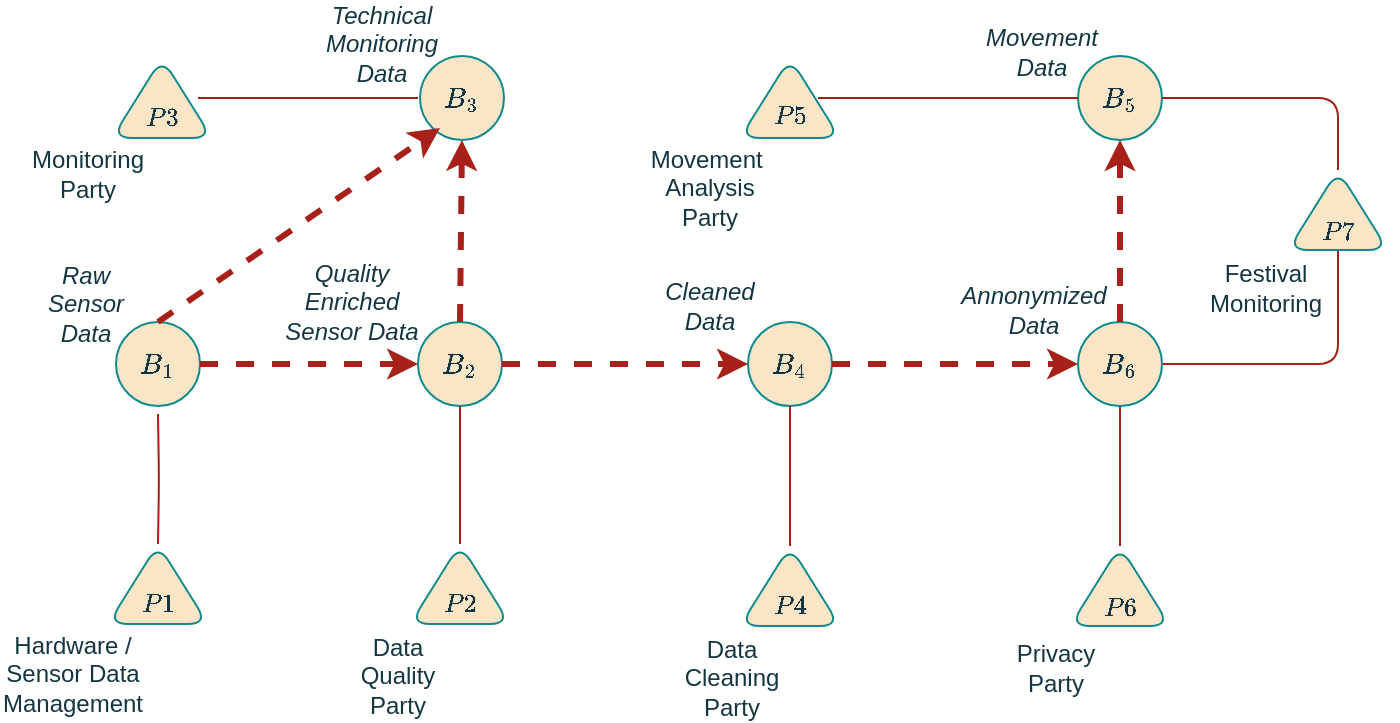 <mxfile version="17.2.4" type="device"><diagram id="Xxy66k4GiAd_RfEjXmom" name="Page-1"><mxGraphModel dx="782" dy="579" grid="1" gridSize="10" guides="1" tooltips="1" connect="1" arrows="1" fold="1" page="1" pageScale="1" pageWidth="850" pageHeight="1100" background="none" math="1" shadow="0"><root><mxCell id="0"/><mxCell id="1" parent="0"/><mxCell id="GrZ2oYzF5I4NXES9glj9-5" value="" style="triangle;whiteSpace=wrap;html=1;rotation=-90;fillColor=#FAE5C7;strokeColor=#0F8B8D;fontColor=#143642;rounded=1;" parent="1" vertex="1"><mxGeometry x="455" y="514" width="40" height="50" as="geometry"/></mxCell><mxCell id="nm4b1qJdmRlsf0xmqOdi-2" value="\(B_{3}\)" style="ellipse;whiteSpace=wrap;html=1;aspect=fixed;fillColor=#FAE5C7;strokeColor=#0F8B8D;fontColor=#143642;rounded=1;" parent="1" vertex="1"><mxGeometry x="290" y="274" width="42" height="42" as="geometry"/></mxCell><mxCell id="nm4b1qJdmRlsf0xmqOdi-3" value="\(B_{1}\)" style="ellipse;whiteSpace=wrap;html=1;aspect=fixed;fillColor=#FAE5C7;strokeColor=#0F8B8D;fontColor=#143642;rounded=1;" parent="1" vertex="1"><mxGeometry x="138" y="407" width="42" height="42" as="geometry"/></mxCell><mxCell id="nm4b1qJdmRlsf0xmqOdi-7" value="\(B_{2}\)" style="ellipse;whiteSpace=wrap;html=1;aspect=fixed;fillColor=#FAE5C7;strokeColor=#0F8B8D;fontColor=#143642;rounded=1;" parent="1" vertex="1"><mxGeometry x="289" y="407" width="42" height="42" as="geometry"/></mxCell><mxCell id="nm4b1qJdmRlsf0xmqOdi-12" value="" style="endArrow=none;html=1;rounded=1;fontColor=#143642;strokeColor=#A8201A;fillColor=#FAE5C7;edgeStyle=orthogonalEdgeStyle;exitX=0.5;exitY=1;exitDx=0;exitDy=0;labelBackgroundColor=#DAD2D8;entryX=1;entryY=0.5;entryDx=0;entryDy=0;" parent="1" source="nm4b1qJdmRlsf0xmqOdi-7" target="GrZ2oYzF5I4NXES9glj9-1" edge="1"><mxGeometry width="50" height="50" relative="1" as="geometry"><mxPoint x="35" y="253" as="sourcePoint"/><mxPoint x="329" y="503" as="targetPoint"/></mxGeometry></mxCell><mxCell id="nm4b1qJdmRlsf0xmqOdi-17" value="" style="endArrow=none;html=1;rounded=1;fontColor=#143642;strokeColor=#A8201A;fillColor=#FAE5C7;edgeStyle=orthogonalEdgeStyle;labelBackgroundColor=#DAD2D8;entryX=1;entryY=0.5;entryDx=0;entryDy=0;" parent="1" target="GrZ2oYzF5I4NXES9glj9-3" edge="1"><mxGeometry width="50" height="50" relative="1" as="geometry"><mxPoint x="159" y="453" as="sourcePoint"/><mxPoint x="19" y="393" as="targetPoint"/></mxGeometry></mxCell><mxCell id="nm4b1qJdmRlsf0xmqOdi-31" value="Data Cleaning&lt;br&gt;Party" style="text;html=1;strokeColor=none;fillColor=none;align=center;verticalAlign=middle;whiteSpace=wrap;rounded=1;fontColor=#143642;" parent="1" vertex="1"><mxGeometry x="416" y="570" width="60" height="30" as="geometry"/></mxCell><mxCell id="OHKt7kMKZ8dv-U0sJx1q-4" value="" style="group;fontColor=#143642;" parent="1" vertex="1" connectable="0"><mxGeometry x="281" y="518" width="60" height="85" as="geometry"/></mxCell><mxCell id="GrZ2oYzF5I4NXES9glj9-1" value="" style="triangle;whiteSpace=wrap;html=1;rotation=-90;fillColor=#FAE5C7;strokeColor=#0F8B8D;fontColor=#143642;rounded=1;" parent="OHKt7kMKZ8dv-U0sJx1q-4" vertex="1"><mxGeometry x="9" y="-5" width="40" height="50" as="geometry"/></mxCell><mxCell id="OHKt7kMKZ8dv-U0sJx1q-3" value="&lt;font style=&quot;font-size: 11px&quot;&gt;\(P2\)&lt;/font&gt;" style="text;html=1;strokeColor=none;fillColor=none;align=center;verticalAlign=middle;whiteSpace=wrap;rounded=0;fontColor=#143642;" parent="OHKt7kMKZ8dv-U0sJx1q-4" vertex="1"><mxGeometry x="-1" y="15" width="60" height="30" as="geometry"/></mxCell><mxCell id="GrZ2oYzF5I4NXES9glj9-11" value="Data Quality Party" style="text;html=1;strokeColor=none;fillColor=none;align=center;verticalAlign=middle;whiteSpace=wrap;rounded=1;fontColor=#143642;" parent="1" vertex="1"><mxGeometry x="249" y="569" width="60" height="30" as="geometry"/></mxCell><mxCell id="OHKt7kMKZ8dv-U0sJx1q-13" value="" style="endArrow=none;html=1;rounded=1;fontSize=11;entryX=1;entryY=0.5;entryDx=0;entryDy=0;labelBackgroundColor=default;strokeColor=#A8201A;fontColor=#143642;exitX=0;exitY=0.5;exitDx=0;exitDy=0;sketch=0;fillColor=#FAE5C7;" parent="1" source="ISFWjpd0Tq75l9kjUsrg-3" target="OHKt7kMKZ8dv-U0sJx1q-56" edge="1"><mxGeometry width="50" height="50" relative="1" as="geometry"><mxPoint x="529" y="333" as="sourcePoint"/><mxPoint x="169" y="133" as="targetPoint"/><Array as="points"><mxPoint x="749" y="428"/></Array></mxGeometry></mxCell><mxCell id="GrZ2oYzF5I4NXES9glj9-3" value="" style="triangle;whiteSpace=wrap;html=1;rotation=-90;fillColor=#FAE5C7;strokeColor=#0F8B8D;fontColor=#143642;rounded=1;" parent="1" vertex="1"><mxGeometry x="139" y="513" width="40" height="50" as="geometry"/></mxCell><mxCell id="GrZ2oYzF5I4NXES9glj9-12" value="Hardware / Sensor Data Management" style="text;html=1;strokeColor=none;fillColor=none;align=center;verticalAlign=middle;whiteSpace=wrap;rounded=1;fontColor=#143642;" parent="1" vertex="1"><mxGeometry x="80" y="568" width="73" height="30" as="geometry"/></mxCell><mxCell id="OHKt7kMKZ8dv-U0sJx1q-5" value="&lt;font style=&quot;font-size: 11px&quot;&gt;\(P1\)&lt;/font&gt;" style="text;html=1;strokeColor=none;fillColor=none;align=center;verticalAlign=middle;whiteSpace=wrap;rounded=0;fontColor=#143642;" parent="1" vertex="1"><mxGeometry x="129" y="533" width="60" height="30" as="geometry"/></mxCell><mxCell id="OHKt7kMKZ8dv-U0sJx1q-18" value="" style="endArrow=classic;html=1;rounded=1;dashed=1;sketch=0;fontColor=#143642;strokeColor=#A8201A;strokeWidth=3;fillColor=#FAE5C7;exitX=1;exitY=0.5;exitDx=0;exitDy=0;entryX=0;entryY=0.5;entryDx=0;entryDy=0;labelBackgroundColor=#DAD2D8;" parent="1" source="nm4b1qJdmRlsf0xmqOdi-3" target="nm4b1qJdmRlsf0xmqOdi-7" edge="1"><mxGeometry width="50" height="50" relative="1" as="geometry"><mxPoint x="279" y="273" as="sourcePoint"/><mxPoint x="329" y="223" as="targetPoint"/></mxGeometry></mxCell><mxCell id="OHKt7kMKZ8dv-U0sJx1q-19" value="&lt;span style=&quot;color: rgb(20 , 54 , 66)&quot;&gt;Raw Sensor Data&lt;/span&gt;" style="text;html=1;strokeColor=none;fillColor=none;align=center;verticalAlign=middle;whiteSpace=wrap;rounded=0;fontColor=#143642;fontStyle=2" parent="1" vertex="1"><mxGeometry x="93" y="383" width="60" height="30" as="geometry"/></mxCell><mxCell id="OHKt7kMKZ8dv-U0sJx1q-20" value="Quality Enriched Sensor Data" style="text;html=1;strokeColor=none;fillColor=none;align=center;verticalAlign=middle;whiteSpace=wrap;rounded=1;fontColor=#143642;fontStyle=2" parent="1" vertex="1"><mxGeometry x="221" y="382" width="70" height="30" as="geometry"/></mxCell><mxCell id="OHKt7kMKZ8dv-U0sJx1q-21" value="\(B_5\)" style="ellipse;whiteSpace=wrap;html=1;aspect=fixed;fillColor=#FAE5C7;strokeColor=#0F8B8D;fontColor=#143642;rounded=1;" parent="1" vertex="1"><mxGeometry x="619" y="274" width="42" height="42" as="geometry"/></mxCell><mxCell id="OHKt7kMKZ8dv-U0sJx1q-26" value="\(B_{4}\)" style="ellipse;whiteSpace=wrap;html=1;aspect=fixed;fillColor=#FAE5C7;strokeColor=#0F8B8D;fontColor=#143642;rounded=1;" parent="1" vertex="1"><mxGeometry x="454" y="407" width="42" height="42" as="geometry"/></mxCell><mxCell id="OHKt7kMKZ8dv-U0sJx1q-27" value="Technical Monitoring Data" style="text;html=1;strokeColor=none;fillColor=none;align=center;verticalAlign=middle;whiteSpace=wrap;rounded=1;fontColor=#143642;fontStyle=2;arcSize=50;" parent="1" vertex="1"><mxGeometry x="241" y="253" width="60" height="30" as="geometry"/></mxCell><mxCell id="OHKt7kMKZ8dv-U0sJx1q-29" value="&lt;font style=&quot;font-size: 11px&quot;&gt;\(P4\)&lt;/font&gt;" style="text;html=1;strokeColor=none;fillColor=none;align=center;verticalAlign=middle;whiteSpace=wrap;rounded=0;fontColor=#143642;" parent="1" vertex="1"><mxGeometry x="445" y="534" width="60" height="30" as="geometry"/></mxCell><mxCell id="OHKt7kMKZ8dv-U0sJx1q-30" value="" style="endArrow=classic;html=1;rounded=1;sketch=0;fontColor=#143642;strokeColor=#A8201A;fillColor=#FAE5C7;curved=0;entryX=0;entryY=0.5;entryDx=0;entryDy=0;labelBackgroundColor=#DAD2D8;dashed=1;strokeWidth=3;exitX=1;exitY=0.5;exitDx=0;exitDy=0;" parent="1" source="nm4b1qJdmRlsf0xmqOdi-7" target="OHKt7kMKZ8dv-U0sJx1q-26" edge="1"><mxGeometry width="50" height="50" relative="1" as="geometry"><mxPoint x="339" y="423" as="sourcePoint"/><mxPoint x="279" y="293" as="targetPoint"/></mxGeometry></mxCell><mxCell id="OHKt7kMKZ8dv-U0sJx1q-31" value="" style="endArrow=none;html=1;rounded=1;sketch=0;fontColor=#143642;strokeColor=#A8201A;fillColor=#FAE5C7;curved=0;entryX=0.5;entryY=1;entryDx=0;entryDy=0;exitX=1;exitY=0.5;exitDx=0;exitDy=0;" parent="1" source="GrZ2oYzF5I4NXES9glj9-5" target="OHKt7kMKZ8dv-U0sJx1q-26" edge="1"><mxGeometry width="50" height="50" relative="1" as="geometry"><mxPoint x="469" y="523" as="sourcePoint"/><mxPoint x="345" y="366" as="targetPoint"/></mxGeometry></mxCell><mxCell id="OHKt7kMKZ8dv-U0sJx1q-32" value="" style="endArrow=classic;html=1;rounded=1;sketch=0;fontColor=#143642;strokeColor=#A8201A;fillColor=#FAE5C7;curved=0;exitX=0.5;exitY=0;exitDx=0;exitDy=0;labelBackgroundColor=#DAD2D8;dashed=1;strokeWidth=3;entryX=0.5;entryY=1;entryDx=0;entryDy=0;" parent="1" source="nm4b1qJdmRlsf0xmqOdi-7" target="nm4b1qJdmRlsf0xmqOdi-2" edge="1"><mxGeometry width="50" height="50" relative="1" as="geometry"><mxPoint x="279" y="293" as="sourcePoint"/><mxPoint x="310" y="323" as="targetPoint"/></mxGeometry></mxCell><mxCell id="OHKt7kMKZ8dv-U0sJx1q-40" value="" style="triangle;whiteSpace=wrap;html=1;rotation=-90;fillColor=#FAE5C7;strokeColor=#0F8B8D;fontColor=#143642;rounded=1;" parent="1" vertex="1"><mxGeometry x="620" y="514" width="40" height="50" as="geometry"/></mxCell><mxCell id="OHKt7kMKZ8dv-U0sJx1q-41" value="Privacy Party" style="text;html=1;strokeColor=none;fillColor=none;align=center;verticalAlign=middle;whiteSpace=wrap;rounded=1;fontColor=#143642;" parent="1" vertex="1"><mxGeometry x="578" y="565" width="60" height="30" as="geometry"/></mxCell><mxCell id="OHKt7kMKZ8dv-U0sJx1q-42" value="&lt;font style=&quot;font-size: 11px&quot;&gt;\(P6\)&lt;/font&gt;" style="text;html=1;strokeColor=none;fillColor=none;align=center;verticalAlign=middle;whiteSpace=wrap;rounded=0;fontColor=#143642;" parent="1" vertex="1"><mxGeometry x="610" y="535" width="60" height="30" as="geometry"/></mxCell><mxCell id="OHKt7kMKZ8dv-U0sJx1q-45" value="" style="triangle;whiteSpace=wrap;html=1;rotation=-90;fillColor=#FAE5C7;strokeColor=#0F8B8D;fontColor=#143642;rounded=1;" parent="1" vertex="1"><mxGeometry x="455" y="270" width="40" height="50" as="geometry"/></mxCell><mxCell id="OHKt7kMKZ8dv-U0sJx1q-46" value="Movement&amp;nbsp; Analysis&lt;br&gt;Party" style="text;html=1;strokeColor=none;fillColor=none;align=center;verticalAlign=middle;whiteSpace=wrap;rounded=1;fontColor=#143642;" parent="1" vertex="1"><mxGeometry x="405" y="325" width="60" height="30" as="geometry"/></mxCell><mxCell id="OHKt7kMKZ8dv-U0sJx1q-47" value="&lt;font style=&quot;font-size: 11px&quot;&gt;\(P5\)&lt;/font&gt;" style="text;html=1;strokeColor=none;fillColor=none;align=center;verticalAlign=middle;whiteSpace=wrap;rounded=0;fontColor=#143642;" parent="1" vertex="1"><mxGeometry x="445" y="289" width="60" height="30" as="geometry"/></mxCell><mxCell id="OHKt7kMKZ8dv-U0sJx1q-48" value="" style="endArrow=none;html=1;rounded=1;sketch=0;fontColor=#143642;strokeColor=#A8201A;fillColor=#FAE5C7;curved=0;exitX=0;exitY=0.5;exitDx=0;exitDy=0;" parent="1" source="OHKt7kMKZ8dv-U0sJx1q-21" edge="1"><mxGeometry width="50" height="50" relative="1" as="geometry"><mxPoint x="399" y="254" as="sourcePoint"/><mxPoint x="489" y="295" as="targetPoint"/></mxGeometry></mxCell><mxCell id="OHKt7kMKZ8dv-U0sJx1q-54" value="" style="endArrow=none;html=1;rounded=1;sketch=0;fontColor=#143642;strokeColor=#A8201A;fillColor=#FAE5C7;curved=0;entryX=1;entryY=0.5;entryDx=0;entryDy=0;exitX=1;exitY=0.5;exitDx=0;exitDy=0;" parent="1" source="OHKt7kMKZ8dv-U0sJx1q-21" target="ISFWjpd0Tq75l9kjUsrg-3" edge="1"><mxGeometry width="50" height="50" relative="1" as="geometry"><mxPoint x="659" y="273" as="sourcePoint"/><mxPoint x="639" y="73" as="targetPoint"/><Array as="points"><mxPoint x="749" y="295"/></Array></mxGeometry></mxCell><mxCell id="OHKt7kMKZ8dv-U0sJx1q-55" value="" style="endArrow=none;html=1;rounded=1;sketch=0;fontColor=#143642;strokeColor=#A8201A;fillColor=#FAE5C7;curved=0;exitX=0.5;exitY=1;exitDx=0;exitDy=0;entryX=1;entryY=0.5;entryDx=0;entryDy=0;" parent="1" source="OHKt7kMKZ8dv-U0sJx1q-56" target="OHKt7kMKZ8dv-U0sJx1q-40" edge="1"><mxGeometry width="50" height="50" relative="1" as="geometry"><mxPoint x="339" y="203" as="sourcePoint"/><mxPoint x="634" y="533" as="targetPoint"/></mxGeometry></mxCell><mxCell id="OHKt7kMKZ8dv-U0sJx1q-56" value="\(B_6\)" style="ellipse;whiteSpace=wrap;html=1;aspect=fixed;fillColor=#FAE5C7;strokeColor=#0F8B8D;fontColor=#143642;rounded=1;" parent="1" vertex="1"><mxGeometry x="619" y="407" width="42" height="42" as="geometry"/></mxCell><mxCell id="OHKt7kMKZ8dv-U0sJx1q-57" value="" style="triangle;whiteSpace=wrap;html=1;rotation=-90;fillColor=#FAE5C7;strokeColor=#0F8B8D;fontColor=#143642;rounded=1;" parent="1" vertex="1"><mxGeometry x="141" y="270" width="40" height="50" as="geometry"/></mxCell><mxCell id="OHKt7kMKZ8dv-U0sJx1q-58" value="Monitoring Party" style="text;html=1;strokeColor=none;fillColor=none;align=center;verticalAlign=middle;whiteSpace=wrap;rounded=1;fontColor=#143642;" parent="1" vertex="1"><mxGeometry x="94" y="318" width="60" height="30" as="geometry"/></mxCell><mxCell id="OHKt7kMKZ8dv-U0sJx1q-59" value="&lt;font style=&quot;font-size: 11px&quot;&gt;\(P3\)&lt;/font&gt;" style="text;html=1;strokeColor=none;fillColor=none;align=center;verticalAlign=middle;whiteSpace=wrap;rounded=0;fontColor=#143642;" parent="1" vertex="1"><mxGeometry x="131" y="290" width="60" height="30" as="geometry"/></mxCell><mxCell id="OHKt7kMKZ8dv-U0sJx1q-60" value="" style="endArrow=none;html=1;rounded=1;sketch=0;fontColor=#143642;strokeColor=#A8201A;fillColor=#FAE5C7;curved=0;" parent="1" edge="1"><mxGeometry width="50" height="50" relative="1" as="geometry"><mxPoint x="179" y="295" as="sourcePoint"/><mxPoint x="289" y="295" as="targetPoint"/></mxGeometry></mxCell><mxCell id="OHKt7kMKZ8dv-U0sJx1q-61" value="&lt;span style=&quot;color: rgb(20 , 54 , 66)&quot;&gt;Movement Data&lt;/span&gt;" style="text;html=1;strokeColor=none;fillColor=none;align=center;verticalAlign=middle;whiteSpace=wrap;rounded=0;fontColor=#143642;fontStyle=2" parent="1" vertex="1"><mxGeometry x="571" y="257" width="60" height="30" as="geometry"/></mxCell><mxCell id="OHKt7kMKZ8dv-U0sJx1q-63" value="" style="endArrow=classic;html=1;rounded=1;sketch=0;fontColor=#143642;strokeColor=#A8201A;fillColor=#FAE5C7;curved=0;exitX=1;exitY=0.5;exitDx=0;exitDy=0;entryX=0;entryY=0.5;entryDx=0;entryDy=0;labelBackgroundColor=#DAD2D8;dashed=1;strokeWidth=3;" parent="1" source="OHKt7kMKZ8dv-U0sJx1q-26" target="OHKt7kMKZ8dv-U0sJx1q-56" edge="1"><mxGeometry width="50" height="50" relative="1" as="geometry"><mxPoint x="339" y="183" as="sourcePoint"/><mxPoint x="289" y="233" as="targetPoint"/></mxGeometry></mxCell><mxCell id="ISFWjpd0Tq75l9kjUsrg-3" value="" style="triangle;whiteSpace=wrap;html=1;rotation=-90;fillColor=#FAE5C7;strokeColor=#0F8B8D;fontColor=#143642;rounded=1;" parent="1" vertex="1"><mxGeometry x="729" y="326" width="40" height="50" as="geometry"/></mxCell><mxCell id="ISFWjpd0Tq75l9kjUsrg-4" value="Festival Monitoring" style="text;html=1;strokeColor=none;fillColor=none;align=center;verticalAlign=middle;whiteSpace=wrap;rounded=1;fontColor=#143642;" parent="1" vertex="1"><mxGeometry x="683" y="375" width="60" height="30" as="geometry"/></mxCell><mxCell id="ISFWjpd0Tq75l9kjUsrg-5" value="&lt;font style=&quot;font-size: 11px&quot;&gt;\(P7\)&lt;/font&gt;" style="text;html=1;strokeColor=none;fillColor=none;align=center;verticalAlign=middle;whiteSpace=wrap;rounded=0;fontColor=#143642;" parent="1" vertex="1"><mxGeometry x="719" y="347" width="60" height="30" as="geometry"/></mxCell><mxCell id="-KpGx7F6mpLr82UhDxBL-1" value="&lt;span style=&quot;color: rgb(20 , 54 , 66)&quot;&gt;Cleaned Data&lt;/span&gt;" style="text;html=1;strokeColor=none;fillColor=none;align=center;verticalAlign=middle;whiteSpace=wrap;rounded=0;fontColor=#143642;fontStyle=2" parent="1" vertex="1"><mxGeometry x="405" y="384" width="60" height="30" as="geometry"/></mxCell><mxCell id="-KpGx7F6mpLr82UhDxBL-2" value="&lt;span style=&quot;color: rgb(20 , 54 , 66)&quot;&gt;Annonymized Data&lt;/span&gt;" style="text;html=1;strokeColor=none;fillColor=none;align=center;verticalAlign=middle;whiteSpace=wrap;rounded=0;fontColor=#143642;fontStyle=2" parent="1" vertex="1"><mxGeometry x="567" y="386" width="60" height="30" as="geometry"/></mxCell><mxCell id="UXaV3saThhk9bVbVd7Ps-1" value="" style="endArrow=classic;html=1;rounded=1;dashed=1;sketch=0;fontColor=#143642;strokeColor=#A8201A;strokeWidth=3;fillColor=#FAE5C7;exitX=0.5;exitY=0;exitDx=0;exitDy=0;labelBackgroundColor=#DAD2D8;" parent="1" source="nm4b1qJdmRlsf0xmqOdi-3" edge="1"><mxGeometry width="50" height="50" relative="1" as="geometry"><mxPoint x="190" y="438" as="sourcePoint"/><mxPoint x="300" y="310" as="targetPoint"/><Array as="points"/></mxGeometry></mxCell><mxCell id="FBCV4pZxf_EYGCADURgP-1" value="" style="endArrow=classic;html=1;rounded=1;sketch=0;fontColor=#143642;strokeColor=#A8201A;fillColor=#FAE5C7;curved=0;exitX=0.5;exitY=0;exitDx=0;exitDy=0;entryX=0.5;entryY=1;entryDx=0;entryDy=0;labelBackgroundColor=#DAD2D8;dashed=1;strokeWidth=3;" parent="1" source="OHKt7kMKZ8dv-U0sJx1q-56" target="OHKt7kMKZ8dv-U0sJx1q-21" edge="1"><mxGeometry width="50" height="50" relative="1" as="geometry"><mxPoint x="506" y="438" as="sourcePoint"/><mxPoint x="629" y="438" as="targetPoint"/></mxGeometry></mxCell></root></mxGraphModel></diagram></mxfile>
